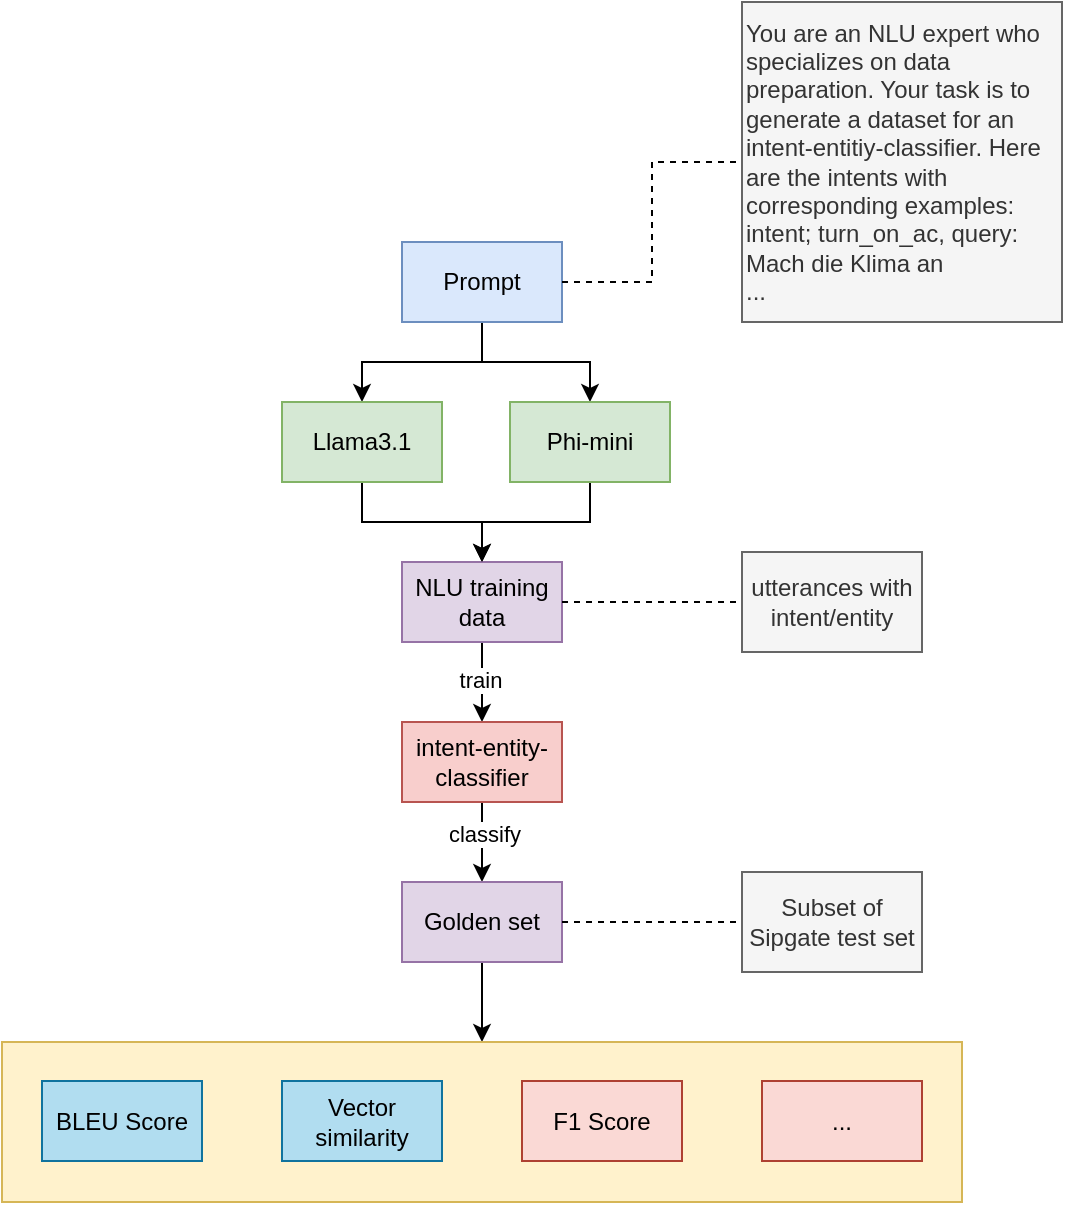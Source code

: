 <mxfile version="24.7.7">
  <diagram name="Seite-1" id="3KkTqHBChjPJ5K7hfp9O">
    <mxGraphModel dx="1434" dy="822" grid="1" gridSize="10" guides="1" tooltips="1" connect="1" arrows="1" fold="1" page="1" pageScale="1" pageWidth="827" pageHeight="1169" math="0" shadow="0">
      <root>
        <mxCell id="0" />
        <mxCell id="1" parent="0" />
        <mxCell id="l0g2Uv5XOu6KQkiwrYwP-3" style="edgeStyle=orthogonalEdgeStyle;rounded=0;orthogonalLoop=1;jettySize=auto;html=1;exitX=0.5;exitY=1;exitDx=0;exitDy=0;entryX=0.5;entryY=0;entryDx=0;entryDy=0;" parent="1" source="l0g2Uv5XOu6KQkiwrYwP-1" target="l0g2Uv5XOu6KQkiwrYwP-2" edge="1">
          <mxGeometry relative="1" as="geometry" />
        </mxCell>
        <mxCell id="l0g2Uv5XOu6KQkiwrYwP-14" style="edgeStyle=orthogonalEdgeStyle;rounded=0;orthogonalLoop=1;jettySize=auto;html=1;exitX=0.5;exitY=1;exitDx=0;exitDy=0;entryX=0.5;entryY=0;entryDx=0;entryDy=0;" parent="1" source="l0g2Uv5XOu6KQkiwrYwP-1" target="l0g2Uv5XOu6KQkiwrYwP-13" edge="1">
          <mxGeometry relative="1" as="geometry" />
        </mxCell>
        <mxCell id="l0g2Uv5XOu6KQkiwrYwP-1" value="Prompt" style="rounded=0;whiteSpace=wrap;html=1;strokeColor=#6c8ebf;fillColor=#dae8fc;" parent="1" vertex="1">
          <mxGeometry x="360" y="160" width="80" height="40" as="geometry" />
        </mxCell>
        <mxCell id="l0g2Uv5XOu6KQkiwrYwP-5" style="edgeStyle=orthogonalEdgeStyle;rounded=0;orthogonalLoop=1;jettySize=auto;html=1;exitX=0.5;exitY=1;exitDx=0;exitDy=0;entryX=0.5;entryY=0;entryDx=0;entryDy=0;" parent="1" source="l0g2Uv5XOu6KQkiwrYwP-2" target="l0g2Uv5XOu6KQkiwrYwP-4" edge="1">
          <mxGeometry relative="1" as="geometry" />
        </mxCell>
        <mxCell id="l0g2Uv5XOu6KQkiwrYwP-2" value="Llama3.1" style="rounded=0;whiteSpace=wrap;html=1;fillColor=#d5e8d4;strokeColor=#82b366;" parent="1" vertex="1">
          <mxGeometry x="300" y="240" width="80" height="40" as="geometry" />
        </mxCell>
        <mxCell id="l0g2Uv5XOu6KQkiwrYwP-8" style="edgeStyle=orthogonalEdgeStyle;rounded=0;orthogonalLoop=1;jettySize=auto;html=1;exitX=0.5;exitY=1;exitDx=0;exitDy=0;" parent="1" source="l0g2Uv5XOu6KQkiwrYwP-4" target="l0g2Uv5XOu6KQkiwrYwP-7" edge="1">
          <mxGeometry relative="1" as="geometry" />
        </mxCell>
        <mxCell id="VmQvwCVDXgCkdDSpxDy7-2" value="train" style="edgeLabel;html=1;align=center;verticalAlign=middle;resizable=0;points=[];" parent="l0g2Uv5XOu6KQkiwrYwP-8" vertex="1" connectable="0">
          <mxGeometry x="-0.05" y="-1" relative="1" as="geometry">
            <mxPoint as="offset" />
          </mxGeometry>
        </mxCell>
        <mxCell id="l0g2Uv5XOu6KQkiwrYwP-4" value="NLU training data" style="rounded=0;whiteSpace=wrap;html=1;fillColor=#e1d5e7;strokeColor=#9673a6;" parent="1" vertex="1">
          <mxGeometry x="360" y="320" width="80" height="40" as="geometry" />
        </mxCell>
        <mxCell id="l0g2Uv5XOu6KQkiwrYwP-17" style="edgeStyle=orthogonalEdgeStyle;rounded=0;orthogonalLoop=1;jettySize=auto;html=1;exitX=0.5;exitY=1;exitDx=0;exitDy=0;entryX=0.5;entryY=0;entryDx=0;entryDy=0;" parent="1" source="l0g2Uv5XOu6KQkiwrYwP-7" target="l0g2Uv5XOu6KQkiwrYwP-16" edge="1">
          <mxGeometry relative="1" as="geometry" />
        </mxCell>
        <mxCell id="VmQvwCVDXgCkdDSpxDy7-1" value="classify" style="edgeLabel;html=1;align=center;verticalAlign=middle;resizable=0;points=[];" parent="l0g2Uv5XOu6KQkiwrYwP-17" vertex="1" connectable="0">
          <mxGeometry x="-0.2" y="1" relative="1" as="geometry">
            <mxPoint as="offset" />
          </mxGeometry>
        </mxCell>
        <mxCell id="l0g2Uv5XOu6KQkiwrYwP-7" value="intent-entity-classifier" style="rounded=0;whiteSpace=wrap;html=1;fillColor=#f8cecc;strokeColor=#b85450;" parent="1" vertex="1">
          <mxGeometry x="360" y="400" width="80" height="40" as="geometry" />
        </mxCell>
        <mxCell id="l0g2Uv5XOu6KQkiwrYwP-15" style="edgeStyle=orthogonalEdgeStyle;rounded=0;orthogonalLoop=1;jettySize=auto;html=1;exitX=0.5;exitY=1;exitDx=0;exitDy=0;entryX=0.5;entryY=0;entryDx=0;entryDy=0;" parent="1" source="l0g2Uv5XOu6KQkiwrYwP-13" target="l0g2Uv5XOu6KQkiwrYwP-4" edge="1">
          <mxGeometry relative="1" as="geometry" />
        </mxCell>
        <mxCell id="l0g2Uv5XOu6KQkiwrYwP-13" value="Phi-mini" style="rounded=0;whiteSpace=wrap;html=1;fillColor=#d5e8d4;strokeColor=#82b366;" parent="1" vertex="1">
          <mxGeometry x="414" y="240" width="80" height="40" as="geometry" />
        </mxCell>
        <mxCell id="l0g2Uv5XOu6KQkiwrYwP-24" style="edgeStyle=orthogonalEdgeStyle;rounded=0;orthogonalLoop=1;jettySize=auto;html=1;exitX=0.5;exitY=1;exitDx=0;exitDy=0;entryX=0.5;entryY=0;entryDx=0;entryDy=0;" parent="1" source="l0g2Uv5XOu6KQkiwrYwP-16" target="l0g2Uv5XOu6KQkiwrYwP-21" edge="1">
          <mxGeometry relative="1" as="geometry" />
        </mxCell>
        <mxCell id="l0g2Uv5XOu6KQkiwrYwP-16" value="Golden set" style="rounded=0;whiteSpace=wrap;html=1;fillColor=#e1d5e7;strokeColor=#9673a6;" parent="1" vertex="1">
          <mxGeometry x="360" y="480" width="80" height="40" as="geometry" />
        </mxCell>
        <mxCell id="l0g2Uv5XOu6KQkiwrYwP-25" value="" style="group;fillColor=#fad9d5;strokeColor=#ae4132;" parent="1" vertex="1" connectable="0">
          <mxGeometry x="160" y="560" width="480" height="80" as="geometry" />
        </mxCell>
        <mxCell id="l0g2Uv5XOu6KQkiwrYwP-21" value="" style="rounded=0;whiteSpace=wrap;html=1;fillColor=#fff2cc;strokeColor=#d6b656;" parent="l0g2Uv5XOu6KQkiwrYwP-25" vertex="1">
          <mxGeometry width="480" height="80" as="geometry" />
        </mxCell>
        <mxCell id="l0g2Uv5XOu6KQkiwrYwP-18" value="BLEU Score" style="rounded=0;whiteSpace=wrap;html=1;fillColor=#b1ddf0;strokeColor=#10739e;" parent="l0g2Uv5XOu6KQkiwrYwP-25" vertex="1">
          <mxGeometry x="20" y="19.5" width="80" height="40" as="geometry" />
        </mxCell>
        <mxCell id="l0g2Uv5XOu6KQkiwrYwP-19" value="Vector similarity" style="rounded=0;whiteSpace=wrap;html=1;fillColor=#b1ddf0;strokeColor=#10739e;" parent="l0g2Uv5XOu6KQkiwrYwP-25" vertex="1">
          <mxGeometry x="140" y="19.5" width="80" height="40" as="geometry" />
        </mxCell>
        <mxCell id="l0g2Uv5XOu6KQkiwrYwP-20" value="F1 Score" style="rounded=0;whiteSpace=wrap;html=1;fillColor=#fad9d5;strokeColor=#ae4132;" parent="l0g2Uv5XOu6KQkiwrYwP-25" vertex="1">
          <mxGeometry x="260" y="19.5" width="80" height="40" as="geometry" />
        </mxCell>
        <mxCell id="l0g2Uv5XOu6KQkiwrYwP-22" value="..." style="rounded=0;whiteSpace=wrap;html=1;fillColor=#fad9d5;strokeColor=#ae4132;" parent="l0g2Uv5XOu6KQkiwrYwP-25" vertex="1">
          <mxGeometry x="380" y="19.5" width="80" height="40" as="geometry" />
        </mxCell>
        <mxCell id="l0g2Uv5XOu6KQkiwrYwP-23" style="edgeStyle=orthogonalEdgeStyle;rounded=0;orthogonalLoop=1;jettySize=auto;html=1;exitX=0.5;exitY=1;exitDx=0;exitDy=0;" parent="l0g2Uv5XOu6KQkiwrYwP-25" edge="1">
          <mxGeometry relative="1" as="geometry">
            <mxPoint x="240" y="59.5" as="sourcePoint" />
            <mxPoint x="240" y="59.5" as="targetPoint" />
          </mxGeometry>
        </mxCell>
        <mxCell id="l0g2Uv5XOu6KQkiwrYwP-26" value="&lt;div&gt;Subset of&lt;/div&gt;&lt;div&gt;Sipgate test set&lt;/div&gt;" style="rounded=0;whiteSpace=wrap;html=1;fillColor=#f5f5f5;fontColor=#333333;strokeColor=#666666;" parent="1" vertex="1">
          <mxGeometry x="530" y="475" width="90" height="50" as="geometry" />
        </mxCell>
        <mxCell id="l0g2Uv5XOu6KQkiwrYwP-28" value="" style="endArrow=none;dashed=1;html=1;rounded=0;exitX=1;exitY=0.5;exitDx=0;exitDy=0;entryX=0;entryY=0.5;entryDx=0;entryDy=0;" parent="1" source="l0g2Uv5XOu6KQkiwrYwP-16" target="l0g2Uv5XOu6KQkiwrYwP-26" edge="1">
          <mxGeometry width="50" height="50" relative="1" as="geometry">
            <mxPoint x="470" y="460" as="sourcePoint" />
            <mxPoint x="520" y="410" as="targetPoint" />
          </mxGeometry>
        </mxCell>
        <mxCell id="l0g2Uv5XOu6KQkiwrYwP-29" value="utterances with intent/entity" style="rounded=0;whiteSpace=wrap;html=1;fillColor=#f5f5f5;fontColor=#333333;strokeColor=#666666;" parent="1" vertex="1">
          <mxGeometry x="530" y="315" width="90" height="50" as="geometry" />
        </mxCell>
        <mxCell id="l0g2Uv5XOu6KQkiwrYwP-30" value="" style="endArrow=none;dashed=1;html=1;rounded=0;entryX=0;entryY=0.5;entryDx=0;entryDy=0;exitX=1;exitY=0.5;exitDx=0;exitDy=0;" parent="1" source="l0g2Uv5XOu6KQkiwrYwP-4" target="l0g2Uv5XOu6KQkiwrYwP-29" edge="1">
          <mxGeometry width="50" height="50" relative="1" as="geometry">
            <mxPoint x="430" y="420" as="sourcePoint" />
            <mxPoint x="480" y="370" as="targetPoint" />
          </mxGeometry>
        </mxCell>
        <mxCell id="drfe86sope2S39QJSw2K-1" value="&lt;div&gt;You are an NLU expert who specializes on data preparation. Your task is to generate a dataset for an intent-entitiy-classifier. Here are the intents with corresponding examples:&lt;/div&gt;&lt;div&gt;intent; turn_on_ac, query: Mach die Klima an&lt;/div&gt;&lt;div&gt;...&lt;/div&gt;" style="rounded=0;whiteSpace=wrap;html=1;fillColor=#f5f5f5;fontColor=#333333;strokeColor=#666666;align=left;" vertex="1" parent="1">
          <mxGeometry x="530" y="40" width="160" height="160" as="geometry" />
        </mxCell>
        <mxCell id="drfe86sope2S39QJSw2K-2" value="" style="endArrow=none;dashed=1;html=1;rounded=0;entryX=0;entryY=0.5;entryDx=0;entryDy=0;exitX=1;exitY=0.5;exitDx=0;exitDy=0;edgeStyle=orthogonalEdgeStyle;" edge="1" parent="1" source="l0g2Uv5XOu6KQkiwrYwP-1" target="drfe86sope2S39QJSw2K-1">
          <mxGeometry width="50" height="50" relative="1" as="geometry">
            <mxPoint x="390" y="360" as="sourcePoint" />
            <mxPoint x="440" y="310" as="targetPoint" />
          </mxGeometry>
        </mxCell>
      </root>
    </mxGraphModel>
  </diagram>
</mxfile>
